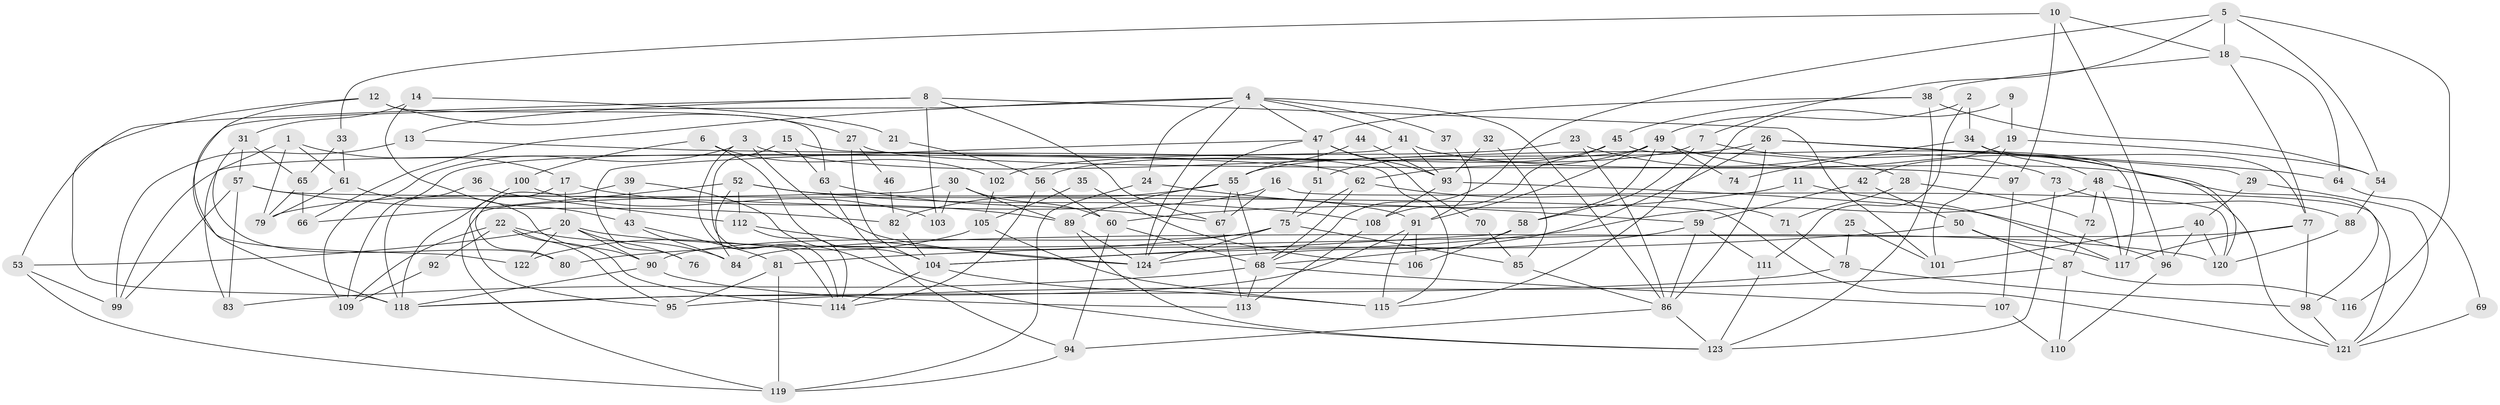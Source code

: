 // Generated by graph-tools (version 1.1) at 2025/26/03/09/25 03:26:18]
// undirected, 124 vertices, 248 edges
graph export_dot {
graph [start="1"]
  node [color=gray90,style=filled];
  1;
  2;
  3;
  4;
  5;
  6;
  7;
  8;
  9;
  10;
  11;
  12;
  13;
  14;
  15;
  16;
  17;
  18;
  19;
  20;
  21;
  22;
  23;
  24;
  25;
  26;
  27;
  28;
  29;
  30;
  31;
  32;
  33;
  34;
  35;
  36;
  37;
  38;
  39;
  40;
  41;
  42;
  43;
  44;
  45;
  46;
  47;
  48;
  49;
  50;
  51;
  52;
  53;
  54;
  55;
  56;
  57;
  58;
  59;
  60;
  61;
  62;
  63;
  64;
  65;
  66;
  67;
  68;
  69;
  70;
  71;
  72;
  73;
  74;
  75;
  76;
  77;
  78;
  79;
  80;
  81;
  82;
  83;
  84;
  85;
  86;
  87;
  88;
  89;
  90;
  91;
  92;
  93;
  94;
  95;
  96;
  97;
  98;
  99;
  100;
  101;
  102;
  103;
  104;
  105;
  106;
  107;
  108;
  109;
  110;
  111;
  112;
  113;
  114;
  115;
  116;
  117;
  118;
  119;
  120;
  121;
  122;
  123;
  124;
  1 -- 83;
  1 -- 17;
  1 -- 61;
  1 -- 79;
  2 -- 34;
  2 -- 49;
  2 -- 111;
  3 -- 124;
  3 -- 114;
  3 -- 28;
  3 -- 109;
  4 -- 86;
  4 -- 41;
  4 -- 24;
  4 -- 37;
  4 -- 47;
  4 -- 66;
  4 -- 118;
  4 -- 124;
  5 -- 7;
  5 -- 68;
  5 -- 18;
  5 -- 54;
  5 -- 116;
  6 -- 104;
  6 -- 100;
  6 -- 102;
  7 -- 120;
  7 -- 56;
  7 -- 58;
  8 -- 53;
  8 -- 13;
  8 -- 67;
  8 -- 101;
  8 -- 103;
  9 -- 19;
  9 -- 115;
  10 -- 18;
  10 -- 97;
  10 -- 33;
  10 -- 96;
  11 -- 117;
  11 -- 60;
  12 -- 63;
  12 -- 118;
  12 -- 27;
  12 -- 122;
  13 -- 62;
  13 -- 99;
  14 -- 31;
  14 -- 43;
  14 -- 21;
  15 -- 115;
  15 -- 63;
  15 -- 114;
  16 -- 120;
  16 -- 79;
  16 -- 67;
  17 -- 89;
  17 -- 95;
  17 -- 20;
  18 -- 77;
  18 -- 38;
  18 -- 64;
  19 -- 42;
  19 -- 54;
  19 -- 101;
  20 -- 120;
  20 -- 53;
  20 -- 76;
  20 -- 90;
  20 -- 122;
  21 -- 56;
  22 -- 84;
  22 -- 109;
  22 -- 92;
  22 -- 95;
  22 -- 114;
  23 -- 86;
  23 -- 102;
  23 -- 73;
  24 -- 59;
  24 -- 119;
  25 -- 78;
  25 -- 101;
  26 -- 55;
  26 -- 68;
  26 -- 29;
  26 -- 64;
  26 -- 86;
  27 -- 104;
  27 -- 46;
  27 -- 97;
  28 -- 71;
  28 -- 72;
  29 -- 40;
  29 -- 121;
  30 -- 119;
  30 -- 60;
  30 -- 89;
  30 -- 103;
  31 -- 57;
  31 -- 65;
  31 -- 80;
  32 -- 85;
  32 -- 93;
  33 -- 61;
  33 -- 65;
  34 -- 48;
  34 -- 77;
  34 -- 74;
  35 -- 106;
  35 -- 105;
  36 -- 118;
  36 -- 112;
  37 -- 91;
  38 -- 47;
  38 -- 45;
  38 -- 54;
  38 -- 123;
  39 -- 123;
  39 -- 80;
  39 -- 43;
  40 -- 96;
  40 -- 101;
  40 -- 120;
  41 -- 93;
  41 -- 98;
  41 -- 99;
  42 -- 59;
  42 -- 50;
  43 -- 81;
  43 -- 84;
  44 -- 93;
  44 -- 55;
  45 -- 51;
  45 -- 108;
  45 -- 117;
  46 -- 82;
  47 -- 124;
  47 -- 51;
  47 -- 70;
  47 -- 76;
  47 -- 93;
  48 -- 121;
  48 -- 104;
  48 -- 72;
  48 -- 117;
  49 -- 91;
  49 -- 62;
  49 -- 58;
  49 -- 74;
  49 -- 109;
  49 -- 121;
  50 -- 81;
  50 -- 117;
  50 -- 87;
  51 -- 75;
  52 -- 112;
  52 -- 108;
  52 -- 66;
  52 -- 84;
  52 -- 91;
  53 -- 99;
  53 -- 119;
  54 -- 88;
  55 -- 67;
  55 -- 89;
  55 -- 68;
  55 -- 82;
  56 -- 114;
  56 -- 60;
  57 -- 121;
  57 -- 82;
  57 -- 83;
  57 -- 99;
  58 -- 104;
  58 -- 106;
  59 -- 124;
  59 -- 86;
  59 -- 111;
  60 -- 68;
  60 -- 94;
  61 -- 79;
  61 -- 90;
  62 -- 75;
  62 -- 68;
  62 -- 71;
  63 -- 67;
  63 -- 94;
  64 -- 69;
  65 -- 66;
  65 -- 79;
  67 -- 113;
  68 -- 113;
  68 -- 83;
  68 -- 107;
  69 -- 121;
  70 -- 85;
  71 -- 78;
  72 -- 87;
  73 -- 123;
  73 -- 88;
  75 -- 124;
  75 -- 90;
  75 -- 80;
  75 -- 85;
  77 -- 84;
  77 -- 117;
  77 -- 98;
  78 -- 98;
  78 -- 118;
  81 -- 95;
  81 -- 119;
  82 -- 104;
  85 -- 86;
  86 -- 123;
  86 -- 94;
  87 -- 95;
  87 -- 110;
  87 -- 116;
  88 -- 120;
  89 -- 123;
  89 -- 124;
  90 -- 113;
  90 -- 118;
  91 -- 118;
  91 -- 106;
  91 -- 115;
  92 -- 109;
  93 -- 108;
  93 -- 96;
  94 -- 119;
  96 -- 110;
  97 -- 107;
  98 -- 121;
  100 -- 118;
  100 -- 103;
  102 -- 105;
  104 -- 114;
  104 -- 115;
  105 -- 115;
  105 -- 122;
  107 -- 110;
  108 -- 113;
  111 -- 123;
  112 -- 124;
  112 -- 114;
}

